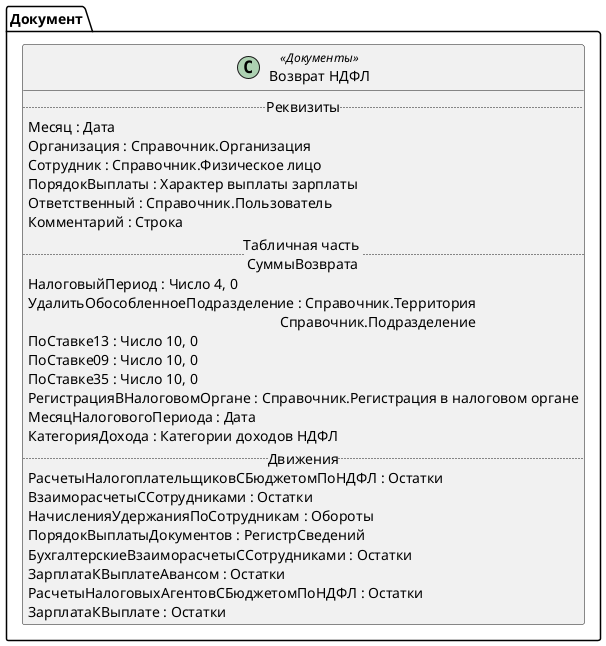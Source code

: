 ﻿@startuml ВозвратНДФЛ
'!include templates.wsd
'..\include templates.wsd
class Документ.ВозвратНДФЛ as "Возврат НДФЛ" <<Документы>>
{
..Реквизиты..
Месяц : Дата
Организация : Справочник.Организация
Сотрудник : Справочник.Физическое лицо
ПорядокВыплаты : Характер выплаты зарплаты
Ответственный : Справочник.Пользователь
Комментарий : Строка
..Табличная часть \n СуммыВозврата..
НалоговыйПериод : Число 4, 0
УдалитьОбособленноеПодразделение : Справочник.Территория\rСправочник.Подразделение
ПоСтавке13 : Число 10, 0
ПоСтавке09 : Число 10, 0
ПоСтавке35 : Число 10, 0
РегистрацияВНалоговомОргане : Справочник.Регистрация в налоговом органе
МесяцНалоговогоПериода : Дата
КатегорияДохода : Категории доходов НДФЛ
..Движения..
РасчетыНалогоплательщиковСБюджетомПоНДФЛ : Остатки
ВзаиморасчетыССотрудниками : Остатки
НачисленияУдержанияПоСотрудникам : Обороты
ПорядокВыплатыДокументов : РегистрСведений
БухгалтерскиеВзаиморасчетыССотрудниками : Остатки
ЗарплатаКВыплатеАвансом : Остатки
РасчетыНалоговыхАгентовСБюджетомПоНДФЛ : Остатки
ЗарплатаКВыплате : Остатки
}
@enduml
